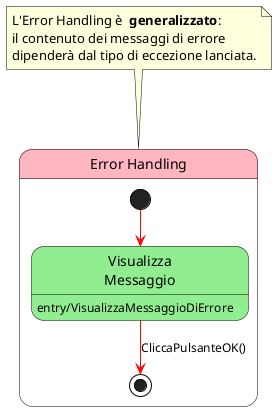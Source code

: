 @startuml

hide empty description
' skinparam linetype ortho
top to bottom direction
skinparam nodesep 30
skinparam ranksep 80
skinparam padding 0

<style>
	stateDiagram {
		LineColor Black
		FontColor Black
		arrow {
			FontSize 12
			LineColor Red
		}
	}
</style>

state failmsg as "Error Handling" #LightPink {
	state msg as "Visualizza\nMessaggio" #LightGreen
	msg: entry/VisualizzaMessaggioDiErrore

	[*] -d-> msg
	msg	-d-> [*]: CliccaPulsanteOK()
}

note top of failmsg
	L'Error Handling è  **generalizzato**:
	il contenuto dei messaggi di errore
	dipenderà dal tipo di eccezione lanciata.
end note


@enduml

